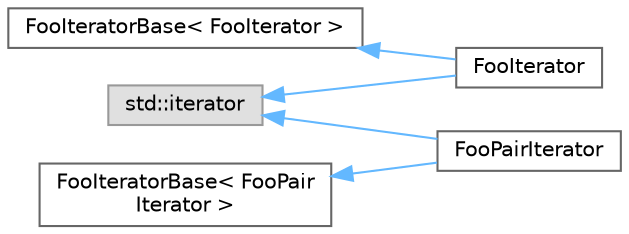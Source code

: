 digraph "类继承关系图"
{
 // LATEX_PDF_SIZE
  bgcolor="transparent";
  edge [fontname=Helvetica,fontsize=10,labelfontname=Helvetica,labelfontsize=10];
  node [fontname=Helvetica,fontsize=10,shape=box,height=0.2,width=0.4];
  rankdir="LR";
  Node0 [id="Node000000",label="FooIteratorBase\< FooIterator \>",height=0.2,width=0.4,color="grey40", fillcolor="white", style="filled",URL="$class_foo_iterator_base.html",tooltip=" "];
  Node0 -> Node1 [id="edge4929_Node000000_Node000001",dir="back",color="steelblue1",style="solid",tooltip=" "];
  Node1 [id="Node000001",label="FooIterator",height=0.2,width=0.4,color="grey40", fillcolor="white", style="filled",URL="$class_foo_iterator.html",tooltip=" "];
  Node4 [id="Node000004",label="FooIteratorBase\< FooPair\lIterator \>",height=0.2,width=0.4,color="grey40", fillcolor="white", style="filled",URL="$class_foo_iterator_base.html",tooltip=" "];
  Node4 -> Node3 [id="edge4930_Node000004_Node000003",dir="back",color="steelblue1",style="solid",tooltip=" "];
  Node3 [id="Node000003",label="FooPairIterator",height=0.2,width=0.4,color="grey40", fillcolor="white", style="filled",URL="$class_foo_pair_iterator.html",tooltip=" "];
  Node2 [id="Node000002",label="std::iterator",height=0.2,width=0.4,color="grey60", fillcolor="#E0E0E0", style="filled",tooltip=" "];
  Node2 -> Node1 [id="edge4931_Node000002_Node000001",dir="back",color="steelblue1",style="solid",tooltip=" "];
  Node2 -> Node3 [id="edge4932_Node000002_Node000003",dir="back",color="steelblue1",style="solid",tooltip=" "];
}
